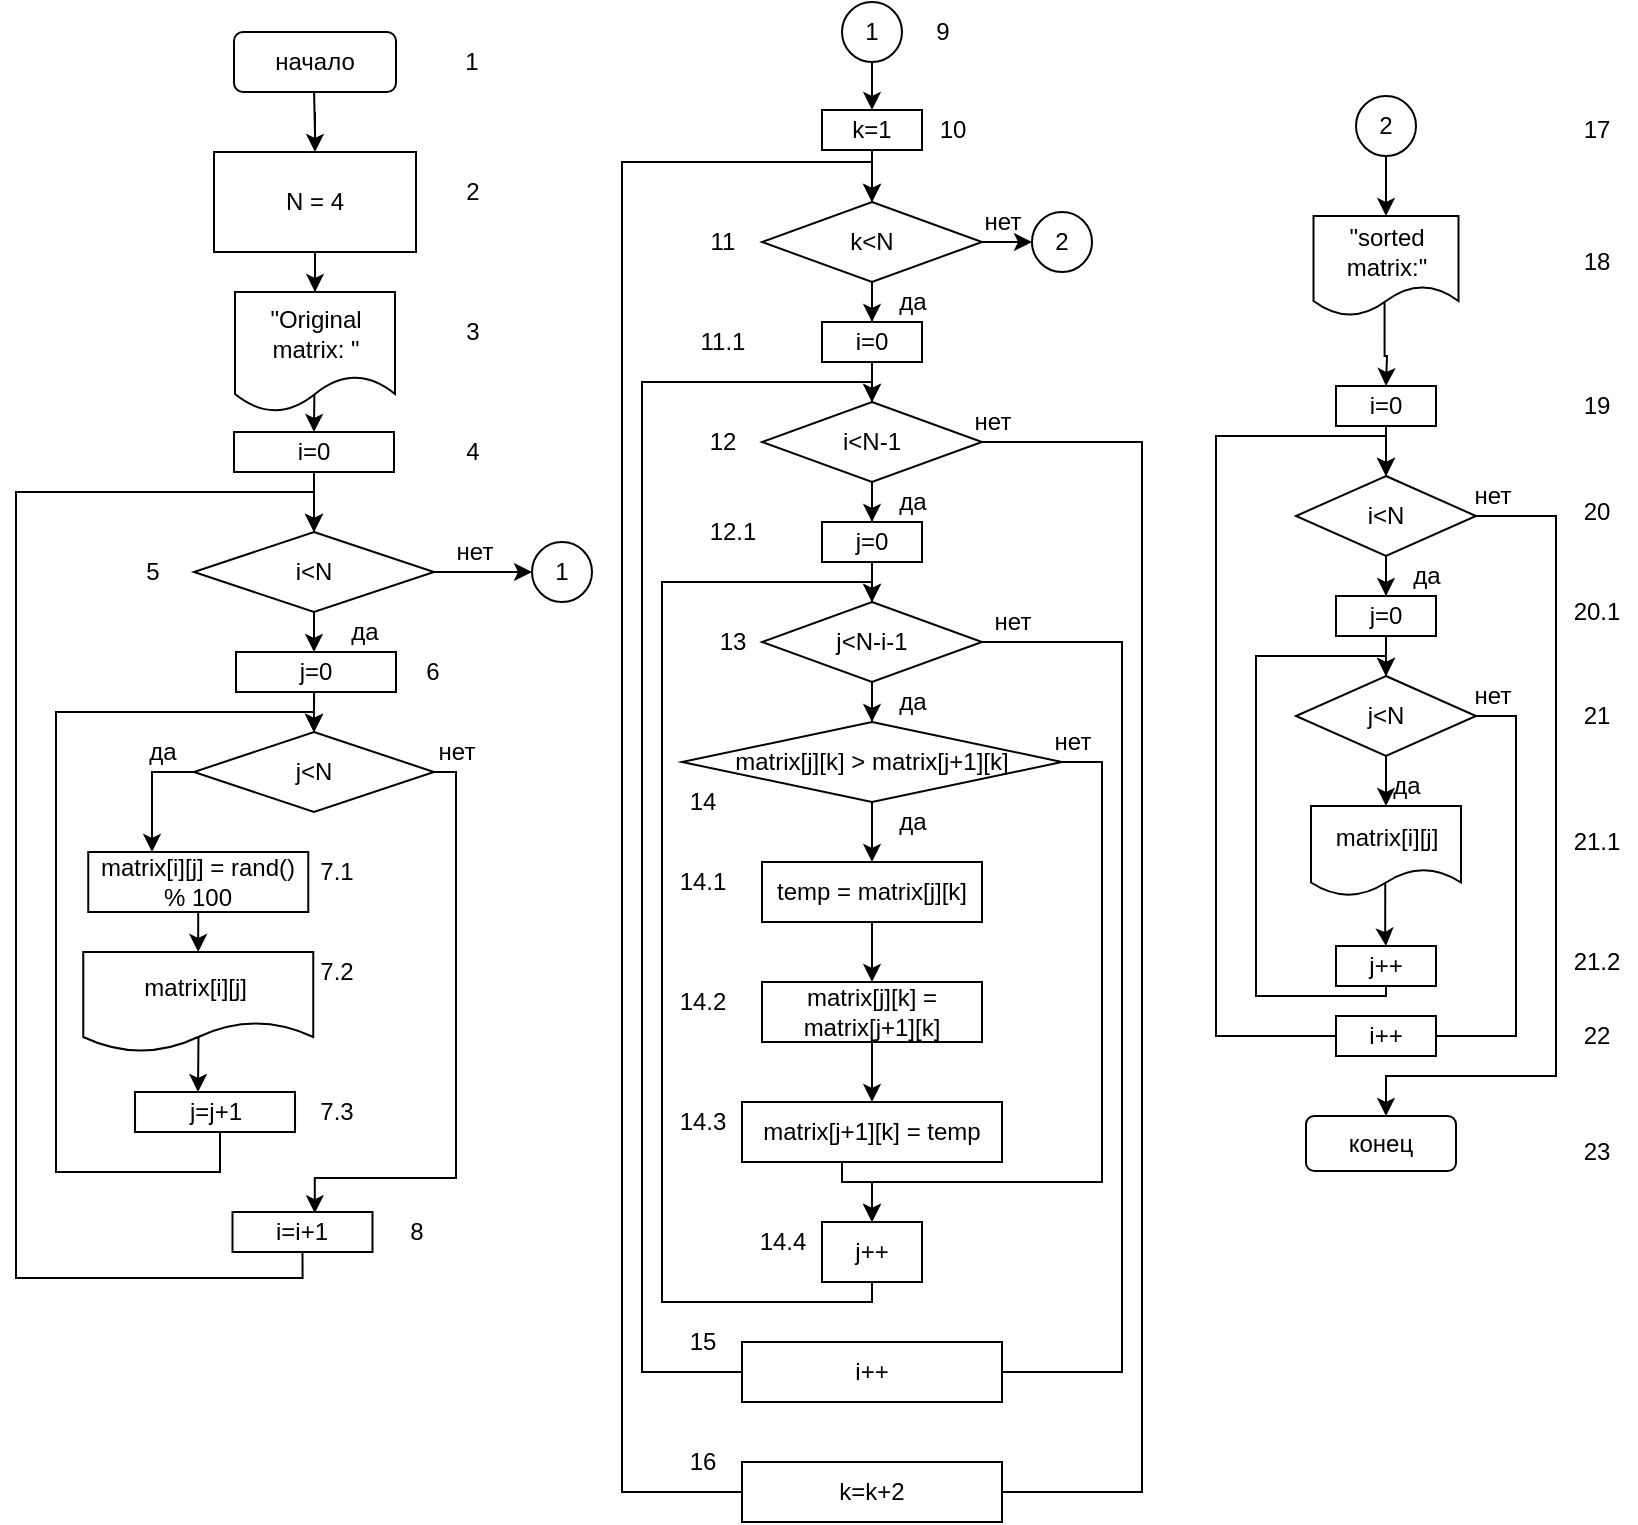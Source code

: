 <mxfile version="15.9.6" type="github">
  <diagram id="aShKJb1EcJVqntHxSxEi" name="Page-1">
    <mxGraphModel dx="-166" dy="778" grid="1" gridSize="10" guides="1" tooltips="1" connect="1" arrows="1" fold="1" page="1" pageScale="1" pageWidth="827" pageHeight="1169" math="0" shadow="0">
      <root>
        <mxCell id="0" />
        <mxCell id="1" parent="0" />
        <mxCell id="8L_f6q-vc3C_Bcib5PFj-7" value="" style="edgeStyle=orthogonalEdgeStyle;rounded=0;orthogonalLoop=1;jettySize=auto;html=1;" parent="1" source="8L_f6q-vc3C_Bcib5PFj-8" target="8L_f6q-vc3C_Bcib5PFj-11" edge="1">
          <mxGeometry relative="1" as="geometry" />
        </mxCell>
        <mxCell id="8L_f6q-vc3C_Bcib5PFj-8" value="i=0" style="whiteSpace=wrap;html=1;rounded=0;" parent="1" vertex="1">
          <mxGeometry x="949" y="215" width="80" height="20" as="geometry" />
        </mxCell>
        <mxCell id="qnYledQh9NX3tpmkD9LS-4" value="" style="edgeStyle=orthogonalEdgeStyle;rounded=0;orthogonalLoop=1;jettySize=auto;html=1;" parent="1" edge="1">
          <mxGeometry relative="1" as="geometry">
            <mxPoint x="989" y="365" as="targetPoint" />
            <mxPoint x="989" y="345" as="sourcePoint" />
          </mxGeometry>
        </mxCell>
        <mxCell id="dGg0gzjNT_DizceMxnT--18" value="" style="edgeStyle=orthogonalEdgeStyle;rounded=0;orthogonalLoop=1;jettySize=auto;html=1;" parent="1" source="8L_f6q-vc3C_Bcib5PFj-11" edge="1">
          <mxGeometry relative="1" as="geometry">
            <mxPoint x="989" y="325" as="targetPoint" />
          </mxGeometry>
        </mxCell>
        <mxCell id="8L_f6q-vc3C_Bcib5PFj-11" value="i&amp;lt;N" style="rhombus;whiteSpace=wrap;html=1;rounded=0;" parent="1" vertex="1">
          <mxGeometry x="929" y="265" width="120" height="40" as="geometry" />
        </mxCell>
        <mxCell id="8L_f6q-vc3C_Bcib5PFj-13" value="" style="edgeStyle=orthogonalEdgeStyle;rounded=0;orthogonalLoop=1;jettySize=auto;html=1;entryX=0.5;entryY=0;entryDx=0;entryDy=0;startArrow=none;exitX=0.5;exitY=1;exitDx=0;exitDy=0;" parent="1" source="8L_f6q-vc3C_Bcib5PFj-18" target="8L_f6q-vc3C_Bcib5PFj-11" edge="1">
          <mxGeometry relative="1" as="geometry">
            <mxPoint x="1009" y="245" as="targetPoint" />
            <Array as="points">
              <mxPoint x="983" y="638" />
              <mxPoint x="840" y="638" />
              <mxPoint x="840" y="245" />
              <mxPoint x="989" y="245" />
            </Array>
            <mxPoint x="984" y="475" as="sourcePoint" />
          </mxGeometry>
        </mxCell>
        <mxCell id="8L_f6q-vc3C_Bcib5PFj-16" value="нет" style="text;html=1;align=center;verticalAlign=middle;resizable=0;points=[];autosize=1;strokeColor=none;fillColor=none;" parent="1" vertex="1">
          <mxGeometry x="1039.5" y="365" width="40" height="20" as="geometry" />
        </mxCell>
        <mxCell id="8L_f6q-vc3C_Bcib5PFj-18" value="i=i+1" style="rounded=0;whiteSpace=wrap;html=1;" parent="1" vertex="1">
          <mxGeometry x="948.25" y="605" width="70" height="20" as="geometry" />
        </mxCell>
        <mxCell id="8L_f6q-vc3C_Bcib5PFj-27" value="" style="edgeStyle=orthogonalEdgeStyle;rounded=0;orthogonalLoop=1;jettySize=auto;html=1;" parent="1" target="8L_f6q-vc3C_Bcib5PFj-28" edge="1">
          <mxGeometry relative="1" as="geometry">
            <mxPoint x="989.029" y="45" as="sourcePoint" />
          </mxGeometry>
        </mxCell>
        <mxCell id="ysKvt91dj6pceFcTKJD--3" value="" style="edgeStyle=orthogonalEdgeStyle;rounded=0;orthogonalLoop=1;jettySize=auto;html=1;exitX=0.496;exitY=0.839;exitDx=0;exitDy=0;exitPerimeter=0;" parent="1" source="8L_f6q-vc3C_Bcib5PFj-26" edge="1">
          <mxGeometry relative="1" as="geometry">
            <mxPoint x="989" y="215" as="targetPoint" />
          </mxGeometry>
        </mxCell>
        <mxCell id="8L_f6q-vc3C_Bcib5PFj-26" value="&quot;Original matrix: &quot;" style="shape=document;whiteSpace=wrap;html=1;boundedLbl=1;" parent="1" vertex="1">
          <mxGeometry x="949.5" y="145" width="80" height="60" as="geometry" />
        </mxCell>
        <mxCell id="ysKvt91dj6pceFcTKJD--2" value="" style="edgeStyle=orthogonalEdgeStyle;rounded=0;orthogonalLoop=1;jettySize=auto;html=1;" parent="1" source="8L_f6q-vc3C_Bcib5PFj-28" target="8L_f6q-vc3C_Bcib5PFj-26" edge="1">
          <mxGeometry relative="1" as="geometry" />
        </mxCell>
        <mxCell id="8L_f6q-vc3C_Bcib5PFj-28" value="N = 4" style="whiteSpace=wrap;html=1;" parent="1" vertex="1">
          <mxGeometry x="939" y="75" width="101" height="50" as="geometry" />
        </mxCell>
        <mxCell id="8L_f6q-vc3C_Bcib5PFj-31" value="начало" style="rounded=1;whiteSpace=wrap;html=1;" parent="1" vertex="1">
          <mxGeometry x="949" y="15" width="81" height="30" as="geometry" />
        </mxCell>
        <mxCell id="ysKvt91dj6pceFcTKJD--5" value="" style="edgeStyle=orthogonalEdgeStyle;rounded=0;orthogonalLoop=1;jettySize=auto;html=1;exitX=0.501;exitY=0.847;exitDx=0;exitDy=0;exitPerimeter=0;" parent="1" source="8L_f6q-vc3C_Bcib5PFj-32" edge="1">
          <mxGeometry relative="1" as="geometry">
            <mxPoint x="931" y="545" as="targetPoint" />
          </mxGeometry>
        </mxCell>
        <mxCell id="8L_f6q-vc3C_Bcib5PFj-32" value="matrix[i][j]&amp;nbsp;" style="shape=document;whiteSpace=wrap;html=1;boundedLbl=1;" parent="1" vertex="1">
          <mxGeometry x="873.63" y="475" width="115" height="50" as="geometry" />
        </mxCell>
        <mxCell id="qnYledQh9NX3tpmkD9LS-13" value="" style="edgeStyle=orthogonalEdgeStyle;rounded=0;orthogonalLoop=1;jettySize=auto;html=1;" parent="1" edge="1">
          <mxGeometry relative="1" as="geometry">
            <mxPoint x="989" y="365" as="targetPoint" />
            <mxPoint x="942" y="565" as="sourcePoint" />
            <Array as="points">
              <mxPoint x="942" y="585" />
              <mxPoint x="860" y="585" />
              <mxPoint x="860" y="355" />
              <mxPoint x="989" y="355" />
            </Array>
          </mxGeometry>
        </mxCell>
        <mxCell id="ysKvt91dj6pceFcTKJD--4" value="" style="edgeStyle=orthogonalEdgeStyle;rounded=0;orthogonalLoop=1;jettySize=auto;html=1;" parent="1" source="8L_f6q-vc3C_Bcib5PFj-34" edge="1">
          <mxGeometry relative="1" as="geometry">
            <mxPoint x="931" y="475" as="targetPoint" />
          </mxGeometry>
        </mxCell>
        <mxCell id="8L_f6q-vc3C_Bcib5PFj-34" value="matrix[i][j] = rand() % 100" style="whiteSpace=wrap;html=1;" parent="1" vertex="1">
          <mxGeometry x="876.13" y="425" width="110" height="30" as="geometry" />
        </mxCell>
        <mxCell id="8L_f6q-vc3C_Bcib5PFj-38" value="да" style="text;html=1;align=center;verticalAlign=middle;resizable=0;points=[];autosize=1;strokeColor=none;fillColor=none;" parent="1" vertex="1">
          <mxGeometry x="999" y="305" width="30" height="20" as="geometry" />
        </mxCell>
        <mxCell id="qnYledQh9NX3tpmkD9LS-12" value="" style="edgeStyle=orthogonalEdgeStyle;rounded=0;orthogonalLoop=1;jettySize=auto;html=1;entryX=0.5;entryY=0;entryDx=0;entryDy=0;entryPerimeter=0;" parent="1" target="qnYledQh9NX3tpmkD9LS-6" edge="1">
          <mxGeometry relative="1" as="geometry">
            <mxPoint x="989.029" y="345" as="sourcePoint" />
          </mxGeometry>
        </mxCell>
        <mxCell id="qnYledQh9NX3tpmkD9LS-7" value="" style="edgeStyle=orthogonalEdgeStyle;rounded=0;orthogonalLoop=1;jettySize=auto;html=1;" parent="1" source="qnYledQh9NX3tpmkD9LS-6" edge="1">
          <mxGeometry relative="1" as="geometry">
            <mxPoint x="908" y="425" as="targetPoint" />
            <Array as="points">
              <mxPoint x="908" y="385" />
              <mxPoint x="908" y="425" />
            </Array>
          </mxGeometry>
        </mxCell>
        <mxCell id="qnYledQh9NX3tpmkD9LS-11" value="" style="edgeStyle=orthogonalEdgeStyle;rounded=0;orthogonalLoop=1;jettySize=auto;html=1;exitX=1;exitY=0.5;exitDx=0;exitDy=0;entryX=0.588;entryY=0.03;entryDx=0;entryDy=0;entryPerimeter=0;" parent="1" source="qnYledQh9NX3tpmkD9LS-6" target="8L_f6q-vc3C_Bcib5PFj-18" edge="1">
          <mxGeometry relative="1" as="geometry">
            <mxPoint x="989" y="601" as="targetPoint" />
            <Array as="points">
              <mxPoint x="1060" y="385" />
              <mxPoint x="1060" y="588" />
              <mxPoint x="989" y="588" />
            </Array>
          </mxGeometry>
        </mxCell>
        <mxCell id="qnYledQh9NX3tpmkD9LS-6" value="j&amp;lt;N" style="rhombus;whiteSpace=wrap;html=1;rounded=0;" parent="1" vertex="1">
          <mxGeometry x="929" y="365" width="120" height="40" as="geometry" />
        </mxCell>
        <mxCell id="qnYledQh9NX3tpmkD9LS-9" value="да" style="text;html=1;align=center;verticalAlign=middle;resizable=0;points=[];autosize=1;strokeColor=none;fillColor=none;" parent="1" vertex="1">
          <mxGeometry x="898.38" y="365" width="30" height="20" as="geometry" />
        </mxCell>
        <mxCell id="qnYledQh9NX3tpmkD9LS-15" value="" style="edgeStyle=orthogonalEdgeStyle;rounded=0;orthogonalLoop=1;jettySize=auto;html=1;exitX=1;exitY=0.5;exitDx=0;exitDy=0;" parent="1" source="8L_f6q-vc3C_Bcib5PFj-11" edge="1">
          <mxGeometry relative="1" as="geometry">
            <mxPoint x="1098" y="285" as="targetPoint" />
          </mxGeometry>
        </mxCell>
        <mxCell id="qnYledQh9NX3tpmkD9LS-10" value="нет" style="text;html=1;align=center;verticalAlign=middle;resizable=0;points=[];autosize=1;strokeColor=none;fillColor=none;" parent="1" vertex="1">
          <mxGeometry x="1049" y="265" width="40" height="20" as="geometry" />
        </mxCell>
        <mxCell id="qnYledQh9NX3tpmkD9LS-17" value="1" style="ellipse;whiteSpace=wrap;html=1;aspect=fixed;" parent="1" vertex="1">
          <mxGeometry x="1098" y="270" width="30" height="30" as="geometry" />
        </mxCell>
        <mxCell id="qnYledQh9NX3tpmkD9LS-32" value="j=j+1" style="whiteSpace=wrap;html=1;" parent="1" vertex="1">
          <mxGeometry x="899.51" y="545" width="80" height="20" as="geometry" />
        </mxCell>
        <mxCell id="IL574nIS1ITczs5gziKt-34" value="" style="edgeStyle=orthogonalEdgeStyle;rounded=0;orthogonalLoop=1;jettySize=auto;html=1;entryX=0.5;entryY=0;entryDx=0;entryDy=0;" parent="1" edge="1">
          <mxGeometry relative="1" as="geometry">
            <mxPoint x="1003.51" y="863" as="targetPoint" />
            <Array as="points">
              <mxPoint x="1003.51" y="1100" />
              <mxPoint x="871.51" y="1100" />
              <mxPoint x="871.51" y="840" />
              <mxPoint x="1003.51" y="840" />
            </Array>
          </mxGeometry>
        </mxCell>
        <mxCell id="dGg0gzjNT_DizceMxnT--4" value="1" style="text;html=1;strokeColor=none;fillColor=none;align=center;verticalAlign=middle;whiteSpace=wrap;rounded=0;" parent="1" vertex="1">
          <mxGeometry x="1038" y="15" width="60" height="30" as="geometry" />
        </mxCell>
        <mxCell id="dGg0gzjNT_DizceMxnT--5" value="2" style="text;html=1;align=center;verticalAlign=middle;resizable=0;points=[];autosize=1;strokeColor=none;fillColor=none;" parent="1" vertex="1">
          <mxGeometry x="1058" y="85" width="20" height="20" as="geometry" />
        </mxCell>
        <mxCell id="dGg0gzjNT_DizceMxnT--6" value="3" style="text;html=1;align=center;verticalAlign=middle;resizable=0;points=[];autosize=1;strokeColor=none;fillColor=none;" parent="1" vertex="1">
          <mxGeometry x="1058" y="155" width="20" height="20" as="geometry" />
        </mxCell>
        <mxCell id="dGg0gzjNT_DizceMxnT--7" value="4" style="text;html=1;align=center;verticalAlign=middle;resizable=0;points=[];autosize=1;strokeColor=none;fillColor=none;" parent="1" vertex="1">
          <mxGeometry x="1058" y="215" width="20" height="20" as="geometry" />
        </mxCell>
        <mxCell id="dGg0gzjNT_DizceMxnT--8" value="5" style="text;html=1;align=center;verticalAlign=middle;resizable=0;points=[];autosize=1;strokeColor=none;fillColor=none;" parent="1" vertex="1">
          <mxGeometry x="898.38" y="275" width="20" height="20" as="geometry" />
        </mxCell>
        <mxCell id="dGg0gzjNT_DizceMxnT--9" value="6" style="text;html=1;align=center;verticalAlign=middle;resizable=0;points=[];autosize=1;strokeColor=none;fillColor=none;" parent="1" vertex="1">
          <mxGeometry x="1038" y="325" width="20" height="20" as="geometry" />
        </mxCell>
        <mxCell id="dGg0gzjNT_DizceMxnT--10" value="7.1" style="text;html=1;align=center;verticalAlign=middle;resizable=0;points=[];autosize=1;strokeColor=none;fillColor=none;" parent="1" vertex="1">
          <mxGeometry x="985" y="425" width="30" height="20" as="geometry" />
        </mxCell>
        <mxCell id="dGg0gzjNT_DizceMxnT--11" value="7.2" style="text;html=1;align=center;verticalAlign=middle;resizable=0;points=[];autosize=1;strokeColor=none;fillColor=none;" parent="1" vertex="1">
          <mxGeometry x="985" y="475" width="30" height="20" as="geometry" />
        </mxCell>
        <mxCell id="dGg0gzjNT_DizceMxnT--12" value="7.3" style="text;html=1;align=center;verticalAlign=middle;resizable=0;points=[];autosize=1;strokeColor=none;fillColor=none;" parent="1" vertex="1">
          <mxGeometry x="985" y="545" width="30" height="20" as="geometry" />
        </mxCell>
        <mxCell id="dGg0gzjNT_DizceMxnT--15" value="8" style="text;html=1;align=center;verticalAlign=middle;resizable=0;points=[];autosize=1;strokeColor=none;fillColor=none;" parent="1" vertex="1">
          <mxGeometry x="1030" y="605" width="20" height="20" as="geometry" />
        </mxCell>
        <mxCell id="dGg0gzjNT_DizceMxnT--17" value="j=0" style="whiteSpace=wrap;html=1;rounded=0;" parent="1" vertex="1">
          <mxGeometry x="950" y="325" width="80" height="20" as="geometry" />
        </mxCell>
        <mxCell id="wO3dEOBaHigZstkqX0X5-5" value="" style="edgeStyle=orthogonalEdgeStyle;rounded=0;orthogonalLoop=1;jettySize=auto;html=1;" edge="1" parent="1" source="wO3dEOBaHigZstkqX0X5-1" target="wO3dEOBaHigZstkqX0X5-4">
          <mxGeometry relative="1" as="geometry" />
        </mxCell>
        <mxCell id="wO3dEOBaHigZstkqX0X5-1" value="k=1" style="whiteSpace=wrap;html=1;direction=west;" vertex="1" parent="1">
          <mxGeometry x="1243" y="54" width="50" height="20" as="geometry" />
        </mxCell>
        <mxCell id="wO3dEOBaHigZstkqX0X5-3" value="" style="edgeStyle=orthogonalEdgeStyle;rounded=0;orthogonalLoop=1;jettySize=auto;html=1;" edge="1" parent="1" source="wO3dEOBaHigZstkqX0X5-2" target="wO3dEOBaHigZstkqX0X5-1">
          <mxGeometry relative="1" as="geometry" />
        </mxCell>
        <mxCell id="wO3dEOBaHigZstkqX0X5-2" value="1" style="ellipse;whiteSpace=wrap;html=1;aspect=fixed;" vertex="1" parent="1">
          <mxGeometry x="1253" width="30" height="30" as="geometry" />
        </mxCell>
        <mxCell id="wO3dEOBaHigZstkqX0X5-7" value="" style="edgeStyle=orthogonalEdgeStyle;rounded=0;orthogonalLoop=1;jettySize=auto;html=1;entryX=0.5;entryY=1;entryDx=0;entryDy=0;" edge="1" parent="1" source="wO3dEOBaHigZstkqX0X5-4" target="wO3dEOBaHigZstkqX0X5-8">
          <mxGeometry relative="1" as="geometry">
            <mxPoint x="1268" y="210" as="targetPoint" />
          </mxGeometry>
        </mxCell>
        <mxCell id="wO3dEOBaHigZstkqX0X5-32" style="edgeStyle=orthogonalEdgeStyle;rounded=0;orthogonalLoop=1;jettySize=auto;html=1;startArrow=none;" edge="1" parent="1" source="wO3dEOBaHigZstkqX0X5-33">
          <mxGeometry relative="1" as="geometry">
            <mxPoint x="1268" y="100" as="targetPoint" />
            <Array as="points">
              <mxPoint x="1143" y="745" />
              <mxPoint x="1143" y="80" />
              <mxPoint x="1268" y="80" />
            </Array>
          </mxGeometry>
        </mxCell>
        <mxCell id="wO3dEOBaHigZstkqX0X5-44" value="" style="edgeStyle=orthogonalEdgeStyle;rounded=0;orthogonalLoop=1;jettySize=auto;html=1;" edge="1" parent="1" source="wO3dEOBaHigZstkqX0X5-4">
          <mxGeometry relative="1" as="geometry">
            <mxPoint x="1348" y="120" as="targetPoint" />
          </mxGeometry>
        </mxCell>
        <mxCell id="wO3dEOBaHigZstkqX0X5-4" value="k&amp;lt;N" style="rhombus;whiteSpace=wrap;html=1;" vertex="1" parent="1">
          <mxGeometry x="1213" y="100" width="110" height="40" as="geometry" />
        </mxCell>
        <mxCell id="wO3dEOBaHigZstkqX0X5-11" value="" style="edgeStyle=orthogonalEdgeStyle;rounded=0;orthogonalLoop=1;jettySize=auto;html=1;entryX=0.5;entryY=0;entryDx=0;entryDy=0;" edge="1" parent="1" source="wO3dEOBaHigZstkqX0X5-8" target="wO3dEOBaHigZstkqX0X5-10">
          <mxGeometry relative="1" as="geometry">
            <mxPoint x="1268" y="220" as="targetPoint" />
          </mxGeometry>
        </mxCell>
        <mxCell id="wO3dEOBaHigZstkqX0X5-8" value="i=0" style="whiteSpace=wrap;html=1;direction=west;" vertex="1" parent="1">
          <mxGeometry x="1243" y="160" width="50" height="20" as="geometry" />
        </mxCell>
        <mxCell id="wO3dEOBaHigZstkqX0X5-13" value="" style="edgeStyle=orthogonalEdgeStyle;rounded=0;orthogonalLoop=1;jettySize=auto;html=1;" edge="1" parent="1" source="wO3dEOBaHigZstkqX0X5-10" target="wO3dEOBaHigZstkqX0X5-12">
          <mxGeometry relative="1" as="geometry" />
        </mxCell>
        <mxCell id="wO3dEOBaHigZstkqX0X5-29" style="edgeStyle=orthogonalEdgeStyle;rounded=0;orthogonalLoop=1;jettySize=auto;html=1;startArrow=none;" edge="1" parent="1" source="wO3dEOBaHigZstkqX0X5-30">
          <mxGeometry relative="1" as="geometry">
            <mxPoint x="1268" y="200" as="targetPoint" />
            <Array as="points">
              <mxPoint x="1153" y="685" />
              <mxPoint x="1153" y="190" />
              <mxPoint x="1268" y="190" />
            </Array>
          </mxGeometry>
        </mxCell>
        <mxCell id="wO3dEOBaHigZstkqX0X5-10" value="i&amp;lt;N-1" style="rhombus;whiteSpace=wrap;html=1;" vertex="1" parent="1">
          <mxGeometry x="1213" y="200" width="110" height="40" as="geometry" />
        </mxCell>
        <mxCell id="wO3dEOBaHigZstkqX0X5-15" value="" style="edgeStyle=orthogonalEdgeStyle;rounded=0;orthogonalLoop=1;jettySize=auto;html=1;" edge="1" parent="1" source="wO3dEOBaHigZstkqX0X5-12" target="wO3dEOBaHigZstkqX0X5-14">
          <mxGeometry relative="1" as="geometry" />
        </mxCell>
        <mxCell id="wO3dEOBaHigZstkqX0X5-12" value="j=0" style="whiteSpace=wrap;html=1;" vertex="1" parent="1">
          <mxGeometry x="1243" y="260" width="50" height="20" as="geometry" />
        </mxCell>
        <mxCell id="wO3dEOBaHigZstkqX0X5-17" value="" style="edgeStyle=orthogonalEdgeStyle;rounded=0;orthogonalLoop=1;jettySize=auto;html=1;" edge="1" parent="1" source="wO3dEOBaHigZstkqX0X5-14" target="wO3dEOBaHigZstkqX0X5-16">
          <mxGeometry relative="1" as="geometry" />
        </mxCell>
        <mxCell id="wO3dEOBaHigZstkqX0X5-14" value="j&amp;lt;N-i-1" style="rhombus;whiteSpace=wrap;html=1;" vertex="1" parent="1">
          <mxGeometry x="1213" y="300" width="110" height="40" as="geometry" />
        </mxCell>
        <mxCell id="wO3dEOBaHigZstkqX0X5-19" value="" style="edgeStyle=orthogonalEdgeStyle;rounded=0;orthogonalLoop=1;jettySize=auto;html=1;" edge="1" parent="1" source="wO3dEOBaHigZstkqX0X5-16" target="wO3dEOBaHigZstkqX0X5-18">
          <mxGeometry relative="1" as="geometry" />
        </mxCell>
        <mxCell id="wO3dEOBaHigZstkqX0X5-39" style="edgeStyle=orthogonalEdgeStyle;rounded=0;orthogonalLoop=1;jettySize=auto;html=1;entryX=0.5;entryY=0;entryDx=0;entryDy=0;" edge="1" parent="1" source="wO3dEOBaHigZstkqX0X5-16" target="wO3dEOBaHigZstkqX0X5-27">
          <mxGeometry relative="1" as="geometry">
            <mxPoint x="1268" y="600" as="targetPoint" />
            <Array as="points">
              <mxPoint x="1383" y="380" />
              <mxPoint x="1383" y="590" />
              <mxPoint x="1268" y="590" />
            </Array>
          </mxGeometry>
        </mxCell>
        <mxCell id="wO3dEOBaHigZstkqX0X5-16" value="matrix[j][k] &amp;gt; matrix[j+1][k]" style="rhombus;whiteSpace=wrap;html=1;" vertex="1" parent="1">
          <mxGeometry x="1173" y="360" width="190" height="40" as="geometry" />
        </mxCell>
        <mxCell id="wO3dEOBaHigZstkqX0X5-21" value="" style="edgeStyle=orthogonalEdgeStyle;rounded=0;orthogonalLoop=1;jettySize=auto;html=1;" edge="1" parent="1" source="wO3dEOBaHigZstkqX0X5-18" target="wO3dEOBaHigZstkqX0X5-20">
          <mxGeometry relative="1" as="geometry" />
        </mxCell>
        <mxCell id="wO3dEOBaHigZstkqX0X5-18" value="temp = matrix[j][k]" style="whiteSpace=wrap;html=1;" vertex="1" parent="1">
          <mxGeometry x="1213" y="430" width="110" height="30" as="geometry" />
        </mxCell>
        <mxCell id="wO3dEOBaHigZstkqX0X5-23" value="" style="edgeStyle=orthogonalEdgeStyle;rounded=0;orthogonalLoop=1;jettySize=auto;html=1;" edge="1" parent="1" source="wO3dEOBaHigZstkqX0X5-20" target="wO3dEOBaHigZstkqX0X5-22">
          <mxGeometry relative="1" as="geometry" />
        </mxCell>
        <mxCell id="wO3dEOBaHigZstkqX0X5-20" value="matrix[j][k] = matrix[j+1][k]" style="whiteSpace=wrap;html=1;" vertex="1" parent="1">
          <mxGeometry x="1213" y="490" width="110" height="30" as="geometry" />
        </mxCell>
        <mxCell id="wO3dEOBaHigZstkqX0X5-25" value="" style="edgeStyle=orthogonalEdgeStyle;rounded=0;orthogonalLoop=1;jettySize=auto;html=1;entryX=0.5;entryY=0;entryDx=0;entryDy=0;" edge="1" parent="1" target="wO3dEOBaHigZstkqX0X5-14">
          <mxGeometry relative="1" as="geometry">
            <mxPoint x="1268" y="640" as="sourcePoint" />
            <mxPoint x="1113" y="290" as="targetPoint" />
            <Array as="points">
              <mxPoint x="1268" y="650" />
              <mxPoint x="1163" y="650" />
              <mxPoint x="1163" y="290" />
              <mxPoint x="1268" y="290" />
            </Array>
          </mxGeometry>
        </mxCell>
        <mxCell id="wO3dEOBaHigZstkqX0X5-28" value="" style="edgeStyle=orthogonalEdgeStyle;rounded=0;orthogonalLoop=1;jettySize=auto;html=1;" edge="1" parent="1" source="wO3dEOBaHigZstkqX0X5-22" target="wO3dEOBaHigZstkqX0X5-27">
          <mxGeometry relative="1" as="geometry">
            <Array as="points">
              <mxPoint x="1253" y="590" />
              <mxPoint x="1268" y="590" />
            </Array>
          </mxGeometry>
        </mxCell>
        <mxCell id="wO3dEOBaHigZstkqX0X5-22" value="matrix[j+1][k] = temp" style="whiteSpace=wrap;html=1;" vertex="1" parent="1">
          <mxGeometry x="1203" y="550" width="130" height="30" as="geometry" />
        </mxCell>
        <mxCell id="wO3dEOBaHigZstkqX0X5-27" value="j++" style="whiteSpace=wrap;html=1;" vertex="1" parent="1">
          <mxGeometry x="1243" y="610" width="50" height="30" as="geometry" />
        </mxCell>
        <mxCell id="wO3dEOBaHigZstkqX0X5-30" value="i++" style="whiteSpace=wrap;html=1;" vertex="1" parent="1">
          <mxGeometry x="1203" y="670" width="130" height="30" as="geometry" />
        </mxCell>
        <mxCell id="wO3dEOBaHigZstkqX0X5-31" value="" style="edgeStyle=orthogonalEdgeStyle;rounded=0;orthogonalLoop=1;jettySize=auto;html=1;endArrow=none;entryX=1;entryY=0.5;entryDx=0;entryDy=0;" edge="1" parent="1" target="wO3dEOBaHigZstkqX0X5-30">
          <mxGeometry relative="1" as="geometry">
            <mxPoint x="1268" y="160" as="targetPoint" />
            <mxPoint x="1323" y="320" as="sourcePoint" />
            <Array as="points">
              <mxPoint x="1393" y="320" />
              <mxPoint x="1393" y="685" />
            </Array>
          </mxGeometry>
        </mxCell>
        <mxCell id="wO3dEOBaHigZstkqX0X5-33" value="k=k+2" style="whiteSpace=wrap;html=1;" vertex="1" parent="1">
          <mxGeometry x="1203" y="730" width="130" height="30" as="geometry" />
        </mxCell>
        <mxCell id="wO3dEOBaHigZstkqX0X5-34" value="" style="edgeStyle=orthogonalEdgeStyle;rounded=0;orthogonalLoop=1;jettySize=auto;html=1;endArrow=none;entryX=1;entryY=0.5;entryDx=0;entryDy=0;" edge="1" parent="1" target="wO3dEOBaHigZstkqX0X5-33">
          <mxGeometry relative="1" as="geometry">
            <mxPoint x="1268" y="100" as="targetPoint" />
            <mxPoint x="1323" y="220" as="sourcePoint" />
            <Array as="points">
              <mxPoint x="1403" y="220" />
              <mxPoint x="1403" y="745" />
            </Array>
          </mxGeometry>
        </mxCell>
        <mxCell id="wO3dEOBaHigZstkqX0X5-35" value="да" style="text;html=1;align=center;verticalAlign=middle;resizable=0;points=[];autosize=1;strokeColor=none;fillColor=none;" vertex="1" parent="1">
          <mxGeometry x="1273" y="140" width="30" height="20" as="geometry" />
        </mxCell>
        <mxCell id="wO3dEOBaHigZstkqX0X5-36" value="да" style="text;html=1;align=center;verticalAlign=middle;resizable=0;points=[];autosize=1;strokeColor=none;fillColor=none;" vertex="1" parent="1">
          <mxGeometry x="1273" y="340" width="30" height="20" as="geometry" />
        </mxCell>
        <mxCell id="wO3dEOBaHigZstkqX0X5-37" value="да" style="text;html=1;align=center;verticalAlign=middle;resizable=0;points=[];autosize=1;strokeColor=none;fillColor=none;" vertex="1" parent="1">
          <mxGeometry x="1273" y="240" width="30" height="20" as="geometry" />
        </mxCell>
        <mxCell id="wO3dEOBaHigZstkqX0X5-38" value="да" style="text;html=1;align=center;verticalAlign=middle;resizable=0;points=[];autosize=1;strokeColor=none;fillColor=none;" vertex="1" parent="1">
          <mxGeometry x="1273" y="400" width="30" height="20" as="geometry" />
        </mxCell>
        <mxCell id="wO3dEOBaHigZstkqX0X5-40" value="нет" style="text;html=1;align=center;verticalAlign=middle;resizable=0;points=[];autosize=1;strokeColor=none;fillColor=none;" vertex="1" parent="1">
          <mxGeometry x="1353" y="360" width="30" height="20" as="geometry" />
        </mxCell>
        <mxCell id="wO3dEOBaHigZstkqX0X5-41" value="нет" style="text;html=1;align=center;verticalAlign=middle;resizable=0;points=[];autosize=1;strokeColor=none;fillColor=none;" vertex="1" parent="1">
          <mxGeometry x="1323" y="300" width="30" height="20" as="geometry" />
        </mxCell>
        <mxCell id="wO3dEOBaHigZstkqX0X5-42" value="нет" style="text;html=1;align=center;verticalAlign=middle;resizable=0;points=[];autosize=1;strokeColor=none;fillColor=none;" vertex="1" parent="1">
          <mxGeometry x="1313" y="200" width="30" height="20" as="geometry" />
        </mxCell>
        <mxCell id="wO3dEOBaHigZstkqX0X5-45" value="нет" style="text;html=1;align=center;verticalAlign=middle;resizable=0;points=[];autosize=1;strokeColor=none;fillColor=none;" vertex="1" parent="1">
          <mxGeometry x="1318" y="100" width="30" height="20" as="geometry" />
        </mxCell>
        <mxCell id="wO3dEOBaHigZstkqX0X5-46" value="9" style="text;html=1;align=center;verticalAlign=middle;resizable=0;points=[];autosize=1;strokeColor=none;fillColor=none;" vertex="1" parent="1">
          <mxGeometry x="1293" y="5" width="20" height="20" as="geometry" />
        </mxCell>
        <mxCell id="wO3dEOBaHigZstkqX0X5-47" value="10" style="text;html=1;align=center;verticalAlign=middle;resizable=0;points=[];autosize=1;strokeColor=none;fillColor=none;" vertex="1" parent="1">
          <mxGeometry x="1293" y="54" width="30" height="20" as="geometry" />
        </mxCell>
        <mxCell id="wO3dEOBaHigZstkqX0X5-48" value="11" style="text;html=1;align=center;verticalAlign=middle;resizable=0;points=[];autosize=1;strokeColor=none;fillColor=none;" vertex="1" parent="1">
          <mxGeometry x="1178" y="110" width="30" height="20" as="geometry" />
        </mxCell>
        <mxCell id="wO3dEOBaHigZstkqX0X5-49" value="11.1" style="text;html=1;align=center;verticalAlign=middle;resizable=0;points=[];autosize=1;strokeColor=none;fillColor=none;" vertex="1" parent="1">
          <mxGeometry x="1173" y="160" width="40" height="20" as="geometry" />
        </mxCell>
        <mxCell id="wO3dEOBaHigZstkqX0X5-50" value="12" style="text;html=1;align=center;verticalAlign=middle;resizable=0;points=[];autosize=1;strokeColor=none;fillColor=none;" vertex="1" parent="1">
          <mxGeometry x="1178" y="210" width="30" height="20" as="geometry" />
        </mxCell>
        <mxCell id="wO3dEOBaHigZstkqX0X5-51" value="12.1" style="text;html=1;align=center;verticalAlign=middle;resizable=0;points=[];autosize=1;strokeColor=none;fillColor=none;" vertex="1" parent="1">
          <mxGeometry x="1178" y="255" width="40" height="20" as="geometry" />
        </mxCell>
        <mxCell id="wO3dEOBaHigZstkqX0X5-52" value="13" style="text;html=1;align=center;verticalAlign=middle;resizable=0;points=[];autosize=1;strokeColor=none;fillColor=none;" vertex="1" parent="1">
          <mxGeometry x="1183" y="310" width="30" height="20" as="geometry" />
        </mxCell>
        <mxCell id="wO3dEOBaHigZstkqX0X5-53" value="14" style="text;html=1;align=center;verticalAlign=middle;resizable=0;points=[];autosize=1;strokeColor=none;fillColor=none;" vertex="1" parent="1">
          <mxGeometry x="1168" y="390" width="30" height="20" as="geometry" />
        </mxCell>
        <mxCell id="wO3dEOBaHigZstkqX0X5-54" value="14.1" style="text;html=1;align=center;verticalAlign=middle;resizable=0;points=[];autosize=1;strokeColor=none;fillColor=none;" vertex="1" parent="1">
          <mxGeometry x="1163" y="430" width="40" height="20" as="geometry" />
        </mxCell>
        <mxCell id="wO3dEOBaHigZstkqX0X5-55" value="14.2" style="text;html=1;align=center;verticalAlign=middle;resizable=0;points=[];autosize=1;strokeColor=none;fillColor=none;" vertex="1" parent="1">
          <mxGeometry x="1163" y="490" width="40" height="20" as="geometry" />
        </mxCell>
        <mxCell id="wO3dEOBaHigZstkqX0X5-56" value="14.3" style="text;html=1;align=center;verticalAlign=middle;resizable=0;points=[];autosize=1;strokeColor=none;fillColor=none;" vertex="1" parent="1">
          <mxGeometry x="1163" y="550" width="40" height="20" as="geometry" />
        </mxCell>
        <mxCell id="wO3dEOBaHigZstkqX0X5-57" value="14.4" style="text;html=1;align=center;verticalAlign=middle;resizable=0;points=[];autosize=1;strokeColor=none;fillColor=none;" vertex="1" parent="1">
          <mxGeometry x="1203" y="610" width="40" height="20" as="geometry" />
        </mxCell>
        <mxCell id="wO3dEOBaHigZstkqX0X5-58" value="15" style="text;html=1;align=center;verticalAlign=middle;resizable=0;points=[];autosize=1;strokeColor=none;fillColor=none;" vertex="1" parent="1">
          <mxGeometry x="1168" y="660" width="30" height="20" as="geometry" />
        </mxCell>
        <mxCell id="wO3dEOBaHigZstkqX0X5-59" value="16" style="text;html=1;align=center;verticalAlign=middle;resizable=0;points=[];autosize=1;strokeColor=none;fillColor=none;" vertex="1" parent="1">
          <mxGeometry x="1168" y="720" width="30" height="20" as="geometry" />
        </mxCell>
        <mxCell id="wO3dEOBaHigZstkqX0X5-62" value="2" style="ellipse;whiteSpace=wrap;html=1;aspect=fixed;" vertex="1" parent="1">
          <mxGeometry x="1348" y="105" width="30" height="30" as="geometry" />
        </mxCell>
        <mxCell id="wO3dEOBaHigZstkqX0X5-65" value="" style="edgeStyle=orthogonalEdgeStyle;rounded=0;orthogonalLoop=1;jettySize=auto;html=1;entryX=0.5;entryY=0;entryDx=0;entryDy=0;" edge="1" parent="1" source="wO3dEOBaHigZstkqX0X5-63" target="wO3dEOBaHigZstkqX0X5-66">
          <mxGeometry relative="1" as="geometry">
            <mxPoint x="1525" y="142" as="targetPoint" />
          </mxGeometry>
        </mxCell>
        <mxCell id="wO3dEOBaHigZstkqX0X5-63" value="2" style="ellipse;whiteSpace=wrap;html=1;aspect=fixed;" vertex="1" parent="1">
          <mxGeometry x="1510" y="47" width="30" height="30" as="geometry" />
        </mxCell>
        <mxCell id="wO3dEOBaHigZstkqX0X5-68" value="" style="edgeStyle=orthogonalEdgeStyle;rounded=0;orthogonalLoop=1;jettySize=auto;html=1;exitX=0.49;exitY=0.843;exitDx=0;exitDy=0;exitPerimeter=0;" edge="1" parent="1" source="wO3dEOBaHigZstkqX0X5-66">
          <mxGeometry relative="1" as="geometry">
            <mxPoint x="1525" y="192" as="targetPoint" />
          </mxGeometry>
        </mxCell>
        <mxCell id="wO3dEOBaHigZstkqX0X5-66" value="&quot;sorted matrix:&quot;" style="shape=document;whiteSpace=wrap;html=1;boundedLbl=1;" vertex="1" parent="1">
          <mxGeometry x="1488.75" y="107" width="72.5" height="50" as="geometry" />
        </mxCell>
        <mxCell id="wO3dEOBaHigZstkqX0X5-71" value="" style="edgeStyle=orthogonalEdgeStyle;rounded=0;orthogonalLoop=1;jettySize=auto;html=1;" edge="1" parent="1" source="wO3dEOBaHigZstkqX0X5-69" target="wO3dEOBaHigZstkqX0X5-70">
          <mxGeometry relative="1" as="geometry" />
        </mxCell>
        <mxCell id="wO3dEOBaHigZstkqX0X5-69" value="i=0" style="whiteSpace=wrap;html=1;direction=west;" vertex="1" parent="1">
          <mxGeometry x="1500" y="192" width="50" height="20" as="geometry" />
        </mxCell>
        <mxCell id="wO3dEOBaHigZstkqX0X5-73" value="" style="edgeStyle=orthogonalEdgeStyle;rounded=0;orthogonalLoop=1;jettySize=auto;html=1;entryX=0.5;entryY=1;entryDx=0;entryDy=0;" edge="1" parent="1" source="wO3dEOBaHigZstkqX0X5-70" target="wO3dEOBaHigZstkqX0X5-74">
          <mxGeometry relative="1" as="geometry">
            <mxPoint x="1525" y="347" as="targetPoint" />
          </mxGeometry>
        </mxCell>
        <mxCell id="wO3dEOBaHigZstkqX0X5-80" style="edgeStyle=orthogonalEdgeStyle;rounded=0;orthogonalLoop=1;jettySize=auto;html=1;" edge="1" parent="1" source="wO3dEOBaHigZstkqX0X5-70" target="wO3dEOBaHigZstkqX0X5-91">
          <mxGeometry relative="1" as="geometry">
            <mxPoint x="1530" y="587" as="targetPoint" />
            <Array as="points">
              <mxPoint x="1610" y="257" />
              <mxPoint x="1610" y="537" />
              <mxPoint x="1525" y="537" />
            </Array>
          </mxGeometry>
        </mxCell>
        <mxCell id="wO3dEOBaHigZstkqX0X5-70" value="i&amp;lt;N" style="rhombus;whiteSpace=wrap;html=1;" vertex="1" parent="1">
          <mxGeometry x="1480" y="237" width="90" height="40" as="geometry" />
        </mxCell>
        <mxCell id="wO3dEOBaHigZstkqX0X5-77" value="" style="edgeStyle=orthogonalEdgeStyle;rounded=0;orthogonalLoop=1;jettySize=auto;html=1;" edge="1" parent="1" source="wO3dEOBaHigZstkqX0X5-74" target="wO3dEOBaHigZstkqX0X5-76">
          <mxGeometry relative="1" as="geometry" />
        </mxCell>
        <mxCell id="wO3dEOBaHigZstkqX0X5-74" value="j=0" style="whiteSpace=wrap;html=1;direction=west;" vertex="1" parent="1">
          <mxGeometry x="1500" y="297" width="50" height="20" as="geometry" />
        </mxCell>
        <mxCell id="wO3dEOBaHigZstkqX0X5-79" value="" style="edgeStyle=orthogonalEdgeStyle;rounded=0;orthogonalLoop=1;jettySize=auto;html=1;" edge="1" parent="1" source="wO3dEOBaHigZstkqX0X5-76" target="wO3dEOBaHigZstkqX0X5-78">
          <mxGeometry relative="1" as="geometry" />
        </mxCell>
        <mxCell id="wO3dEOBaHigZstkqX0X5-81" style="edgeStyle=orthogonalEdgeStyle;rounded=0;orthogonalLoop=1;jettySize=auto;html=1;entryX=0.5;entryY=0;entryDx=0;entryDy=0;startArrow=none;" edge="1" parent="1" source="wO3dEOBaHigZstkqX0X5-89" target="wO3dEOBaHigZstkqX0X5-70">
          <mxGeometry relative="1" as="geometry">
            <mxPoint x="1550" y="227" as="targetPoint" />
            <Array as="points">
              <mxPoint x="1440" y="517" />
              <mxPoint x="1440" y="217" />
              <mxPoint x="1525" y="217" />
            </Array>
          </mxGeometry>
        </mxCell>
        <mxCell id="wO3dEOBaHigZstkqX0X5-76" value="j&amp;lt;N" style="rhombus;whiteSpace=wrap;html=1;" vertex="1" parent="1">
          <mxGeometry x="1480" y="337" width="90" height="40" as="geometry" />
        </mxCell>
        <mxCell id="wO3dEOBaHigZstkqX0X5-82" style="edgeStyle=orthogonalEdgeStyle;rounded=0;orthogonalLoop=1;jettySize=auto;html=1;entryX=0.5;entryY=0;entryDx=0;entryDy=0;exitX=0.5;exitY=1;exitDx=0;exitDy=0;" edge="1" parent="1" source="wO3dEOBaHigZstkqX0X5-83" target="wO3dEOBaHigZstkqX0X5-76">
          <mxGeometry relative="1" as="geometry">
            <mxPoint x="1525" y="297" as="targetPoint" />
            <mxPoint x="1525" y="497" as="sourcePoint" />
            <Array as="points">
              <mxPoint x="1525" y="497" />
              <mxPoint x="1460" y="497" />
              <mxPoint x="1460" y="327" />
              <mxPoint x="1525" y="327" />
            </Array>
          </mxGeometry>
        </mxCell>
        <mxCell id="wO3dEOBaHigZstkqX0X5-84" value="" style="edgeStyle=orthogonalEdgeStyle;rounded=0;orthogonalLoop=1;jettySize=auto;html=1;exitX=0.495;exitY=0.853;exitDx=0;exitDy=0;exitPerimeter=0;" edge="1" parent="1" source="wO3dEOBaHigZstkqX0X5-78" target="wO3dEOBaHigZstkqX0X5-83">
          <mxGeometry relative="1" as="geometry" />
        </mxCell>
        <mxCell id="wO3dEOBaHigZstkqX0X5-78" value="matrix[i][j]" style="shape=document;whiteSpace=wrap;html=1;boundedLbl=1;" vertex="1" parent="1">
          <mxGeometry x="1487.5" y="402" width="75" height="45" as="geometry" />
        </mxCell>
        <mxCell id="wO3dEOBaHigZstkqX0X5-83" value="j++" style="whiteSpace=wrap;html=1;" vertex="1" parent="1">
          <mxGeometry x="1500" y="472" width="50" height="20" as="geometry" />
        </mxCell>
        <mxCell id="wO3dEOBaHigZstkqX0X5-85" value="да" style="text;html=1;align=center;verticalAlign=middle;resizable=0;points=[];autosize=1;strokeColor=none;fillColor=none;" vertex="1" parent="1">
          <mxGeometry x="1530" y="277" width="30" height="20" as="geometry" />
        </mxCell>
        <mxCell id="wO3dEOBaHigZstkqX0X5-86" value="да" style="text;html=1;align=center;verticalAlign=middle;resizable=0;points=[];autosize=1;strokeColor=none;fillColor=none;" vertex="1" parent="1">
          <mxGeometry x="1520" y="382" width="30" height="20" as="geometry" />
        </mxCell>
        <mxCell id="wO3dEOBaHigZstkqX0X5-87" value="нет" style="text;html=1;align=center;verticalAlign=middle;resizable=0;points=[];autosize=1;strokeColor=none;fillColor=none;" vertex="1" parent="1">
          <mxGeometry x="1562.5" y="337" width="30" height="20" as="geometry" />
        </mxCell>
        <mxCell id="wO3dEOBaHigZstkqX0X5-88" value="нет" style="text;html=1;align=center;verticalAlign=middle;resizable=0;points=[];autosize=1;strokeColor=none;fillColor=none;" vertex="1" parent="1">
          <mxGeometry x="1562.5" y="237" width="30" height="20" as="geometry" />
        </mxCell>
        <mxCell id="wO3dEOBaHigZstkqX0X5-89" value="i++" style="whiteSpace=wrap;html=1;" vertex="1" parent="1">
          <mxGeometry x="1500" y="507" width="50" height="20" as="geometry" />
        </mxCell>
        <mxCell id="wO3dEOBaHigZstkqX0X5-90" value="" style="edgeStyle=orthogonalEdgeStyle;rounded=0;orthogonalLoop=1;jettySize=auto;html=1;endArrow=none;" edge="1" parent="1" source="wO3dEOBaHigZstkqX0X5-76">
          <mxGeometry relative="1" as="geometry">
            <mxPoint x="1550" y="517" as="targetPoint" />
            <mxPoint x="1570" y="357" as="sourcePoint" />
            <Array as="points">
              <mxPoint x="1590" y="357" />
              <mxPoint x="1590" y="517" />
            </Array>
          </mxGeometry>
        </mxCell>
        <mxCell id="wO3dEOBaHigZstkqX0X5-91" value="конец" style="rounded=1;whiteSpace=wrap;html=1;" vertex="1" parent="1">
          <mxGeometry x="1485" y="557" width="75" height="27.5" as="geometry" />
        </mxCell>
        <mxCell id="wO3dEOBaHigZstkqX0X5-92" value="17" style="text;html=1;align=center;verticalAlign=middle;resizable=0;points=[];autosize=1;strokeColor=none;fillColor=none;" vertex="1" parent="1">
          <mxGeometry x="1615" y="54" width="30" height="20" as="geometry" />
        </mxCell>
        <mxCell id="wO3dEOBaHigZstkqX0X5-93" value="18" style="text;html=1;align=center;verticalAlign=middle;resizable=0;points=[];autosize=1;strokeColor=none;fillColor=none;" vertex="1" parent="1">
          <mxGeometry x="1615" y="120" width="30" height="20" as="geometry" />
        </mxCell>
        <mxCell id="wO3dEOBaHigZstkqX0X5-94" value="19" style="text;html=1;align=center;verticalAlign=middle;resizable=0;points=[];autosize=1;strokeColor=none;fillColor=none;" vertex="1" parent="1">
          <mxGeometry x="1615" y="192" width="30" height="20" as="geometry" />
        </mxCell>
        <mxCell id="wO3dEOBaHigZstkqX0X5-95" value="20" style="text;html=1;align=center;verticalAlign=middle;resizable=0;points=[];autosize=1;strokeColor=none;fillColor=none;" vertex="1" parent="1">
          <mxGeometry x="1615" y="245" width="30" height="20" as="geometry" />
        </mxCell>
        <mxCell id="wO3dEOBaHigZstkqX0X5-96" value="20.1" style="text;html=1;align=center;verticalAlign=middle;resizable=0;points=[];autosize=1;strokeColor=none;fillColor=none;" vertex="1" parent="1">
          <mxGeometry x="1610" y="295" width="40" height="20" as="geometry" />
        </mxCell>
        <mxCell id="wO3dEOBaHigZstkqX0X5-97" value="21" style="text;html=1;align=center;verticalAlign=middle;resizable=0;points=[];autosize=1;strokeColor=none;fillColor=none;" vertex="1" parent="1">
          <mxGeometry x="1615" y="347" width="30" height="20" as="geometry" />
        </mxCell>
        <mxCell id="wO3dEOBaHigZstkqX0X5-98" value="21.1" style="text;html=1;align=center;verticalAlign=middle;resizable=0;points=[];autosize=1;strokeColor=none;fillColor=none;" vertex="1" parent="1">
          <mxGeometry x="1610" y="410" width="40" height="20" as="geometry" />
        </mxCell>
        <mxCell id="wO3dEOBaHigZstkqX0X5-99" value="21.2" style="text;html=1;align=center;verticalAlign=middle;resizable=0;points=[];autosize=1;strokeColor=none;fillColor=none;" vertex="1" parent="1">
          <mxGeometry x="1610" y="470" width="40" height="20" as="geometry" />
        </mxCell>
        <mxCell id="wO3dEOBaHigZstkqX0X5-100" value="22" style="text;html=1;align=center;verticalAlign=middle;resizable=0;points=[];autosize=1;strokeColor=none;fillColor=none;" vertex="1" parent="1">
          <mxGeometry x="1615" y="507" width="30" height="20" as="geometry" />
        </mxCell>
        <mxCell id="wO3dEOBaHigZstkqX0X5-101" value="23" style="text;html=1;align=center;verticalAlign=middle;resizable=0;points=[];autosize=1;strokeColor=none;fillColor=none;" vertex="1" parent="1">
          <mxGeometry x="1615" y="565" width="30" height="20" as="geometry" />
        </mxCell>
      </root>
    </mxGraphModel>
  </diagram>
</mxfile>
